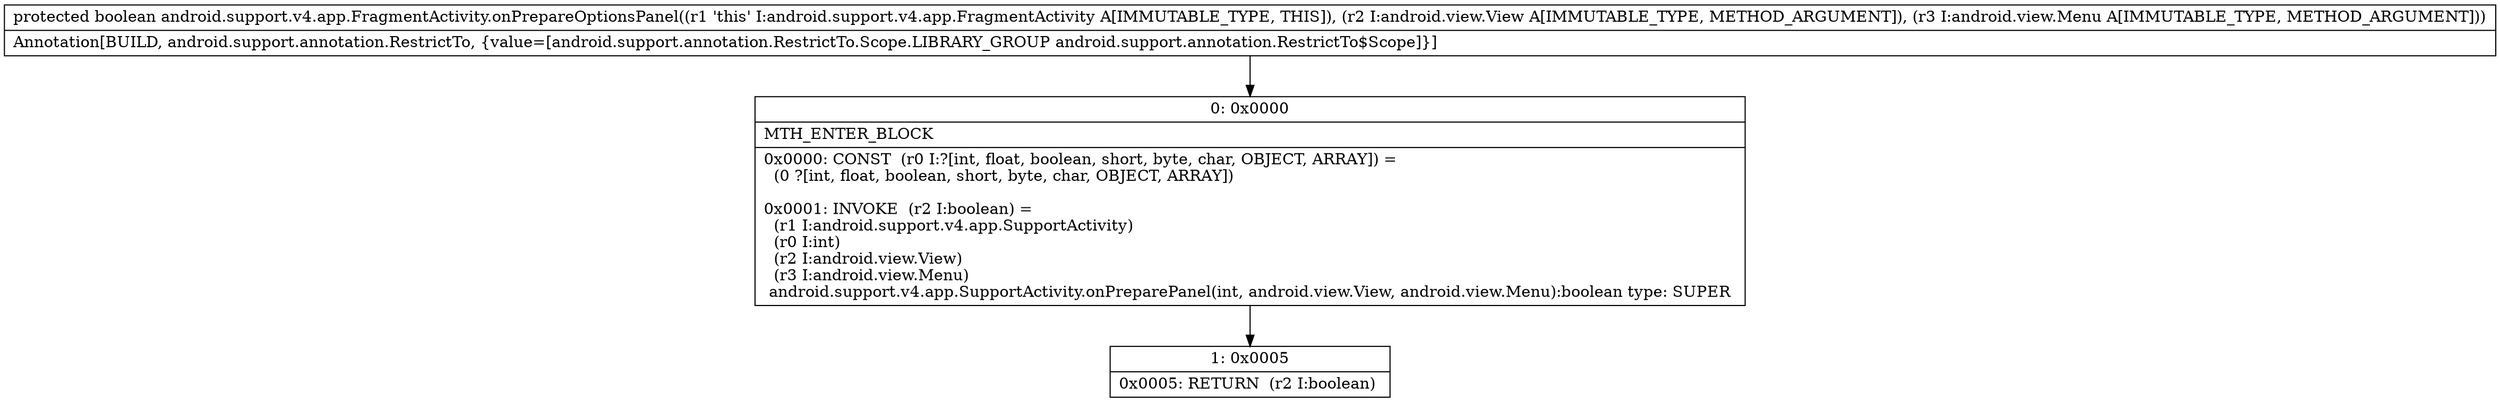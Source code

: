 digraph "CFG forandroid.support.v4.app.FragmentActivity.onPrepareOptionsPanel(Landroid\/view\/View;Landroid\/view\/Menu;)Z" {
Node_0 [shape=record,label="{0\:\ 0x0000|MTH_ENTER_BLOCK\l|0x0000: CONST  (r0 I:?[int, float, boolean, short, byte, char, OBJECT, ARRAY]) = \l  (0 ?[int, float, boolean, short, byte, char, OBJECT, ARRAY])\l \l0x0001: INVOKE  (r2 I:boolean) = \l  (r1 I:android.support.v4.app.SupportActivity)\l  (r0 I:int)\l  (r2 I:android.view.View)\l  (r3 I:android.view.Menu)\l android.support.v4.app.SupportActivity.onPreparePanel(int, android.view.View, android.view.Menu):boolean type: SUPER \l}"];
Node_1 [shape=record,label="{1\:\ 0x0005|0x0005: RETURN  (r2 I:boolean) \l}"];
MethodNode[shape=record,label="{protected boolean android.support.v4.app.FragmentActivity.onPrepareOptionsPanel((r1 'this' I:android.support.v4.app.FragmentActivity A[IMMUTABLE_TYPE, THIS]), (r2 I:android.view.View A[IMMUTABLE_TYPE, METHOD_ARGUMENT]), (r3 I:android.view.Menu A[IMMUTABLE_TYPE, METHOD_ARGUMENT]))  | Annotation[BUILD, android.support.annotation.RestrictTo, \{value=[android.support.annotation.RestrictTo.Scope.LIBRARY_GROUP android.support.annotation.RestrictTo$Scope]\}]\l}"];
MethodNode -> Node_0;
Node_0 -> Node_1;
}

